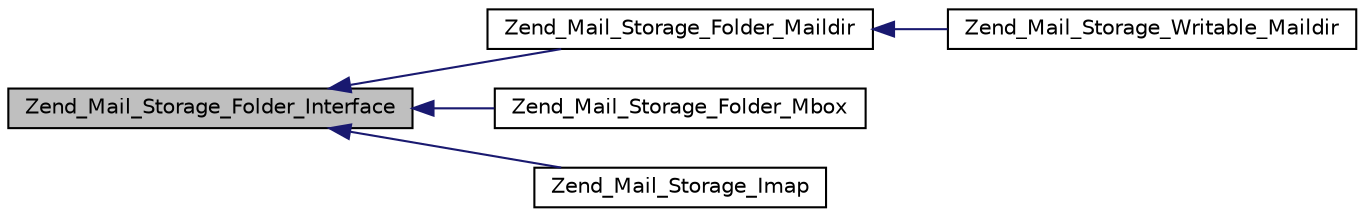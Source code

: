 digraph G
{
  edge [fontname="Helvetica",fontsize="10",labelfontname="Helvetica",labelfontsize="10"];
  node [fontname="Helvetica",fontsize="10",shape=record];
  rankdir="LR";
  Node1 [label="Zend_Mail_Storage_Folder_Interface",height=0.2,width=0.4,color="black", fillcolor="grey75", style="filled" fontcolor="black"];
  Node1 -> Node2 [dir="back",color="midnightblue",fontsize="10",style="solid",fontname="Helvetica"];
  Node2 [label="Zend_Mail_Storage_Folder_Maildir",height=0.2,width=0.4,color="black", fillcolor="white", style="filled",URL="$class_zend___mail___storage___folder___maildir.html"];
  Node2 -> Node3 [dir="back",color="midnightblue",fontsize="10",style="solid",fontname="Helvetica"];
  Node3 [label="Zend_Mail_Storage_Writable_Maildir",height=0.2,width=0.4,color="black", fillcolor="white", style="filled",URL="$class_zend___mail___storage___writable___maildir.html"];
  Node1 -> Node4 [dir="back",color="midnightblue",fontsize="10",style="solid",fontname="Helvetica"];
  Node4 [label="Zend_Mail_Storage_Folder_Mbox",height=0.2,width=0.4,color="black", fillcolor="white", style="filled",URL="$class_zend___mail___storage___folder___mbox.html"];
  Node1 -> Node5 [dir="back",color="midnightblue",fontsize="10",style="solid",fontname="Helvetica"];
  Node5 [label="Zend_Mail_Storage_Imap",height=0.2,width=0.4,color="black", fillcolor="white", style="filled",URL="$class_zend___mail___storage___imap.html"];
}
